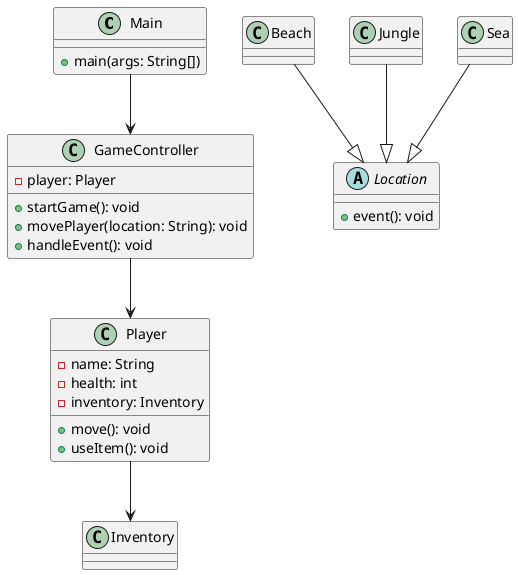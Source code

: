 @startuml

' Define classes and their relationships

class Main {
    +main(args: String[])
}

class GameController {
    -player: Player
    +startGame(): void
    +movePlayer(location: String): void
    +handleEvent(): void
}

class Player {
    -name: String
    -health: int
    -inventory: Inventory
    +move(): void
    +useItem(): void
}

class Inventory {
    ' Add inventory-related attributes and methods as needed
}

abstract class Location {
    +event(): void
}

class Beach {
}

class Jungle {
}

class Sea {
}

' Define relationships between classes
Main --> GameController
GameController --> Player
Player --> Inventory

' Locations inherit from Location
Beach --|> Location
Jungle --|> Location
Sea --|> Location

@enduml